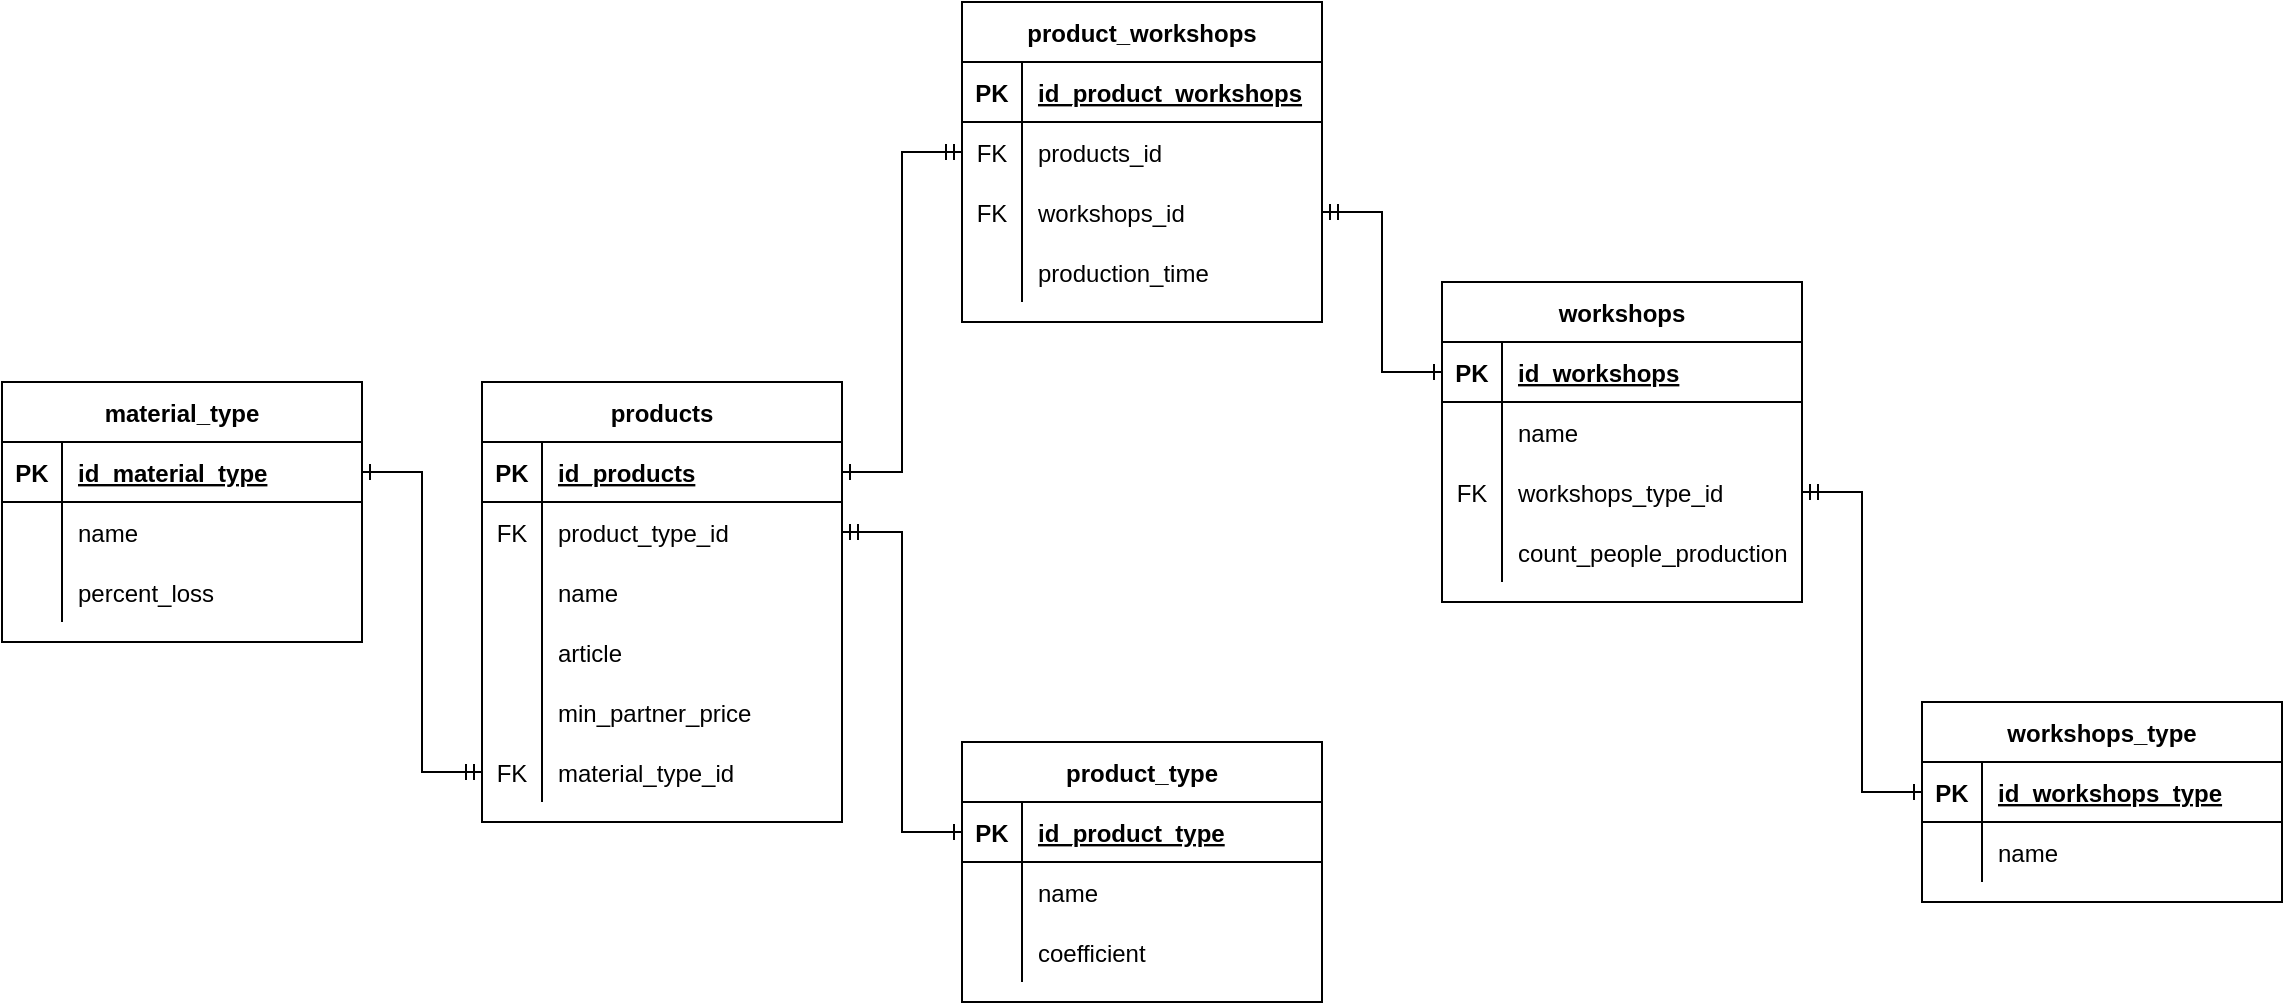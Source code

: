 <mxfile version="27.0.9">
  <diagram id="ZRG7XLWuQQoyHT7KG894" name="ER">
    <mxGraphModel dx="1426" dy="841" grid="1" gridSize="10" guides="1" tooltips="1" connect="1" arrows="1" fold="1" page="1" pageScale="1" pageWidth="1600" pageHeight="900" math="0" shadow="0">
      <root>
        <mxCell id="0" />
        <mxCell id="1" parent="0" />
        <mxCell id="ilZyUdbpqLXXamPUph2M-1" value="material_type" style="shape=table;startSize=30;container=1;collapsible=1;childLayout=tableLayout;fixedRows=1;rowLines=0;fontStyle=1;align=center;resizeLast=1;" parent="1" vertex="1">
          <mxGeometry x="330" y="400" width="180" height="130" as="geometry" />
        </mxCell>
        <mxCell id="ilZyUdbpqLXXamPUph2M-2" value="" style="shape=partialRectangle;collapsible=0;dropTarget=0;pointerEvents=0;fillColor=none;top=0;left=0;bottom=1;right=0;points=[[0,0.5],[1,0.5]];portConstraint=eastwest;" parent="ilZyUdbpqLXXamPUph2M-1" vertex="1">
          <mxGeometry y="30" width="180" height="30" as="geometry" />
        </mxCell>
        <mxCell id="ilZyUdbpqLXXamPUph2M-3" value="PK" style="shape=partialRectangle;connectable=0;fillColor=none;top=0;left=0;bottom=0;right=0;fontStyle=1;overflow=hidden;" parent="ilZyUdbpqLXXamPUph2M-2" vertex="1">
          <mxGeometry width="30" height="30" as="geometry" />
        </mxCell>
        <mxCell id="ilZyUdbpqLXXamPUph2M-4" value="id_material_type" style="shape=partialRectangle;connectable=0;fillColor=none;top=0;left=0;bottom=0;right=0;align=left;spacingLeft=6;fontStyle=5;overflow=hidden;" parent="ilZyUdbpqLXXamPUph2M-2" vertex="1">
          <mxGeometry x="30" width="150" height="30" as="geometry" />
        </mxCell>
        <mxCell id="ilZyUdbpqLXXamPUph2M-5" value="" style="shape=partialRectangle;collapsible=0;dropTarget=0;pointerEvents=0;fillColor=none;top=0;left=0;bottom=0;right=0;points=[[0,0.5],[1,0.5]];portConstraint=eastwest;" parent="ilZyUdbpqLXXamPUph2M-1" vertex="1">
          <mxGeometry y="60" width="180" height="30" as="geometry" />
        </mxCell>
        <mxCell id="ilZyUdbpqLXXamPUph2M-6" value="" style="shape=partialRectangle;connectable=0;fillColor=none;top=0;left=0;bottom=0;right=0;editable=1;overflow=hidden;" parent="ilZyUdbpqLXXamPUph2M-5" vertex="1">
          <mxGeometry width="30" height="30" as="geometry" />
        </mxCell>
        <mxCell id="ilZyUdbpqLXXamPUph2M-7" value="name" style="shape=partialRectangle;connectable=0;fillColor=none;top=0;left=0;bottom=0;right=0;align=left;spacingLeft=6;overflow=hidden;" parent="ilZyUdbpqLXXamPUph2M-5" vertex="1">
          <mxGeometry x="30" width="150" height="30" as="geometry" />
        </mxCell>
        <mxCell id="ilZyUdbpqLXXamPUph2M-8" value="" style="shape=partialRectangle;collapsible=0;dropTarget=0;pointerEvents=0;fillColor=none;top=0;left=0;bottom=0;right=0;points=[[0,0.5],[1,0.5]];portConstraint=eastwest;" parent="ilZyUdbpqLXXamPUph2M-1" vertex="1">
          <mxGeometry y="90" width="180" height="30" as="geometry" />
        </mxCell>
        <mxCell id="ilZyUdbpqLXXamPUph2M-9" value="" style="shape=partialRectangle;connectable=0;fillColor=none;top=0;left=0;bottom=0;right=0;editable=1;overflow=hidden;" parent="ilZyUdbpqLXXamPUph2M-8" vertex="1">
          <mxGeometry width="30" height="30" as="geometry" />
        </mxCell>
        <mxCell id="ilZyUdbpqLXXamPUph2M-10" value="percent_loss" style="shape=partialRectangle;connectable=0;fillColor=none;top=0;left=0;bottom=0;right=0;align=left;spacingLeft=6;overflow=hidden;" parent="ilZyUdbpqLXXamPUph2M-8" vertex="1">
          <mxGeometry x="30" width="150" height="30" as="geometry" />
        </mxCell>
        <mxCell id="ilZyUdbpqLXXamPUph2M-14" value="product_workshops" style="shape=table;startSize=30;container=1;collapsible=1;childLayout=tableLayout;fixedRows=1;rowLines=0;fontStyle=1;align=center;resizeLast=1;" parent="1" vertex="1">
          <mxGeometry x="810" y="210" width="180" height="160" as="geometry" />
        </mxCell>
        <mxCell id="ilZyUdbpqLXXamPUph2M-15" value="" style="shape=partialRectangle;collapsible=0;dropTarget=0;pointerEvents=0;fillColor=none;top=0;left=0;bottom=1;right=0;points=[[0,0.5],[1,0.5]];portConstraint=eastwest;" parent="ilZyUdbpqLXXamPUph2M-14" vertex="1">
          <mxGeometry y="30" width="180" height="30" as="geometry" />
        </mxCell>
        <mxCell id="ilZyUdbpqLXXamPUph2M-16" value="PK" style="shape=partialRectangle;connectable=0;fillColor=none;top=0;left=0;bottom=0;right=0;fontStyle=1;overflow=hidden;" parent="ilZyUdbpqLXXamPUph2M-15" vertex="1">
          <mxGeometry width="30" height="30" as="geometry" />
        </mxCell>
        <mxCell id="ilZyUdbpqLXXamPUph2M-17" value="id_product_workshops" style="shape=partialRectangle;connectable=0;fillColor=none;top=0;left=0;bottom=0;right=0;align=left;spacingLeft=6;fontStyle=5;overflow=hidden;" parent="ilZyUdbpqLXXamPUph2M-15" vertex="1">
          <mxGeometry x="30" width="150" height="30" as="geometry" />
        </mxCell>
        <mxCell id="ilZyUdbpqLXXamPUph2M-18" value="" style="shape=partialRectangle;collapsible=0;dropTarget=0;pointerEvents=0;fillColor=none;top=0;left=0;bottom=0;right=0;points=[[0,0.5],[1,0.5]];portConstraint=eastwest;" parent="ilZyUdbpqLXXamPUph2M-14" vertex="1">
          <mxGeometry y="60" width="180" height="30" as="geometry" />
        </mxCell>
        <mxCell id="ilZyUdbpqLXXamPUph2M-19" value="FK" style="shape=partialRectangle;connectable=0;fillColor=none;top=0;left=0;bottom=0;right=0;editable=1;overflow=hidden;" parent="ilZyUdbpqLXXamPUph2M-18" vertex="1">
          <mxGeometry width="30" height="30" as="geometry" />
        </mxCell>
        <mxCell id="ilZyUdbpqLXXamPUph2M-20" value="products_id" style="shape=partialRectangle;connectable=0;fillColor=none;top=0;left=0;bottom=0;right=0;align=left;spacingLeft=6;overflow=hidden;" parent="ilZyUdbpqLXXamPUph2M-18" vertex="1">
          <mxGeometry x="30" width="150" height="30" as="geometry" />
        </mxCell>
        <mxCell id="ilZyUdbpqLXXamPUph2M-21" value="" style="shape=partialRectangle;collapsible=0;dropTarget=0;pointerEvents=0;fillColor=none;top=0;left=0;bottom=0;right=0;points=[[0,0.5],[1,0.5]];portConstraint=eastwest;" parent="ilZyUdbpqLXXamPUph2M-14" vertex="1">
          <mxGeometry y="90" width="180" height="30" as="geometry" />
        </mxCell>
        <mxCell id="ilZyUdbpqLXXamPUph2M-22" value="FK" style="shape=partialRectangle;connectable=0;fillColor=none;top=0;left=0;bottom=0;right=0;editable=1;overflow=hidden;" parent="ilZyUdbpqLXXamPUph2M-21" vertex="1">
          <mxGeometry width="30" height="30" as="geometry" />
        </mxCell>
        <mxCell id="ilZyUdbpqLXXamPUph2M-23" value="workshops_id" style="shape=partialRectangle;connectable=0;fillColor=none;top=0;left=0;bottom=0;right=0;align=left;spacingLeft=6;overflow=hidden;" parent="ilZyUdbpqLXXamPUph2M-21" vertex="1">
          <mxGeometry x="30" width="150" height="30" as="geometry" />
        </mxCell>
        <mxCell id="ilZyUdbpqLXXamPUph2M-24" value="" style="shape=partialRectangle;collapsible=0;dropTarget=0;pointerEvents=0;fillColor=none;top=0;left=0;bottom=0;right=0;points=[[0,0.5],[1,0.5]];portConstraint=eastwest;" parent="ilZyUdbpqLXXamPUph2M-14" vertex="1">
          <mxGeometry y="120" width="180" height="30" as="geometry" />
        </mxCell>
        <mxCell id="ilZyUdbpqLXXamPUph2M-25" value="" style="shape=partialRectangle;connectable=0;fillColor=none;top=0;left=0;bottom=0;right=0;editable=1;overflow=hidden;" parent="ilZyUdbpqLXXamPUph2M-24" vertex="1">
          <mxGeometry width="30" height="30" as="geometry" />
        </mxCell>
        <mxCell id="ilZyUdbpqLXXamPUph2M-26" value="production_time" style="shape=partialRectangle;connectable=0;fillColor=none;top=0;left=0;bottom=0;right=0;align=left;spacingLeft=6;overflow=hidden;" parent="ilZyUdbpqLXXamPUph2M-24" vertex="1">
          <mxGeometry x="30" width="150" height="30" as="geometry" />
        </mxCell>
        <mxCell id="ilZyUdbpqLXXamPUph2M-27" value="product_type" style="shape=table;startSize=30;container=1;collapsible=1;childLayout=tableLayout;fixedRows=1;rowLines=0;fontStyle=1;align=center;resizeLast=1;" parent="1" vertex="1">
          <mxGeometry x="810" y="580" width="180" height="130" as="geometry" />
        </mxCell>
        <mxCell id="ilZyUdbpqLXXamPUph2M-28" value="" style="shape=partialRectangle;collapsible=0;dropTarget=0;pointerEvents=0;fillColor=none;top=0;left=0;bottom=1;right=0;points=[[0,0.5],[1,0.5]];portConstraint=eastwest;" parent="ilZyUdbpqLXXamPUph2M-27" vertex="1">
          <mxGeometry y="30" width="180" height="30" as="geometry" />
        </mxCell>
        <mxCell id="ilZyUdbpqLXXamPUph2M-29" value="PK" style="shape=partialRectangle;connectable=0;fillColor=none;top=0;left=0;bottom=0;right=0;fontStyle=1;overflow=hidden;" parent="ilZyUdbpqLXXamPUph2M-28" vertex="1">
          <mxGeometry width="30" height="30" as="geometry" />
        </mxCell>
        <mxCell id="ilZyUdbpqLXXamPUph2M-30" value="id_product_type" style="shape=partialRectangle;connectable=0;fillColor=none;top=0;left=0;bottom=0;right=0;align=left;spacingLeft=6;fontStyle=5;overflow=hidden;" parent="ilZyUdbpqLXXamPUph2M-28" vertex="1">
          <mxGeometry x="30" width="150" height="30" as="geometry" />
        </mxCell>
        <mxCell id="ilZyUdbpqLXXamPUph2M-31" value="" style="shape=partialRectangle;collapsible=0;dropTarget=0;pointerEvents=0;fillColor=none;top=0;left=0;bottom=0;right=0;points=[[0,0.5],[1,0.5]];portConstraint=eastwest;" parent="ilZyUdbpqLXXamPUph2M-27" vertex="1">
          <mxGeometry y="60" width="180" height="30" as="geometry" />
        </mxCell>
        <mxCell id="ilZyUdbpqLXXamPUph2M-32" value="" style="shape=partialRectangle;connectable=0;fillColor=none;top=0;left=0;bottom=0;right=0;editable=1;overflow=hidden;" parent="ilZyUdbpqLXXamPUph2M-31" vertex="1">
          <mxGeometry width="30" height="30" as="geometry" />
        </mxCell>
        <mxCell id="ilZyUdbpqLXXamPUph2M-33" value="name" style="shape=partialRectangle;connectable=0;fillColor=none;top=0;left=0;bottom=0;right=0;align=left;spacingLeft=6;overflow=hidden;" parent="ilZyUdbpqLXXamPUph2M-31" vertex="1">
          <mxGeometry x="30" width="150" height="30" as="geometry" />
        </mxCell>
        <mxCell id="ilZyUdbpqLXXamPUph2M-34" value="" style="shape=partialRectangle;collapsible=0;dropTarget=0;pointerEvents=0;fillColor=none;top=0;left=0;bottom=0;right=0;points=[[0,0.5],[1,0.5]];portConstraint=eastwest;" parent="ilZyUdbpqLXXamPUph2M-27" vertex="1">
          <mxGeometry y="90" width="180" height="30" as="geometry" />
        </mxCell>
        <mxCell id="ilZyUdbpqLXXamPUph2M-35" value="" style="shape=partialRectangle;connectable=0;fillColor=none;top=0;left=0;bottom=0;right=0;editable=1;overflow=hidden;" parent="ilZyUdbpqLXXamPUph2M-34" vertex="1">
          <mxGeometry width="30" height="30" as="geometry" />
        </mxCell>
        <mxCell id="ilZyUdbpqLXXamPUph2M-36" value="coefficient" style="shape=partialRectangle;connectable=0;fillColor=none;top=0;left=0;bottom=0;right=0;align=left;spacingLeft=6;overflow=hidden;" parent="ilZyUdbpqLXXamPUph2M-34" vertex="1">
          <mxGeometry x="30" width="150" height="30" as="geometry" />
        </mxCell>
        <mxCell id="ilZyUdbpqLXXamPUph2M-40" value="products" style="shape=table;startSize=30;container=1;collapsible=1;childLayout=tableLayout;fixedRows=1;rowLines=0;fontStyle=1;align=center;resizeLast=1;" parent="1" vertex="1">
          <mxGeometry x="570" y="400" width="180" height="220" as="geometry" />
        </mxCell>
        <mxCell id="ilZyUdbpqLXXamPUph2M-41" value="" style="shape=partialRectangle;collapsible=0;dropTarget=0;pointerEvents=0;fillColor=none;top=0;left=0;bottom=1;right=0;points=[[0,0.5],[1,0.5]];portConstraint=eastwest;" parent="ilZyUdbpqLXXamPUph2M-40" vertex="1">
          <mxGeometry y="30" width="180" height="30" as="geometry" />
        </mxCell>
        <mxCell id="ilZyUdbpqLXXamPUph2M-42" value="PK" style="shape=partialRectangle;connectable=0;fillColor=none;top=0;left=0;bottom=0;right=0;fontStyle=1;overflow=hidden;" parent="ilZyUdbpqLXXamPUph2M-41" vertex="1">
          <mxGeometry width="30" height="30" as="geometry" />
        </mxCell>
        <mxCell id="ilZyUdbpqLXXamPUph2M-43" value="id_products" style="shape=partialRectangle;connectable=0;fillColor=none;top=0;left=0;bottom=0;right=0;align=left;spacingLeft=6;fontStyle=5;overflow=hidden;" parent="ilZyUdbpqLXXamPUph2M-41" vertex="1">
          <mxGeometry x="30" width="150" height="30" as="geometry" />
        </mxCell>
        <mxCell id="ilZyUdbpqLXXamPUph2M-44" value="" style="shape=partialRectangle;collapsible=0;dropTarget=0;pointerEvents=0;fillColor=none;top=0;left=0;bottom=0;right=0;points=[[0,0.5],[1,0.5]];portConstraint=eastwest;" parent="ilZyUdbpqLXXamPUph2M-40" vertex="1">
          <mxGeometry y="60" width="180" height="30" as="geometry" />
        </mxCell>
        <mxCell id="ilZyUdbpqLXXamPUph2M-45" value="FK" style="shape=partialRectangle;connectable=0;fillColor=none;top=0;left=0;bottom=0;right=0;editable=1;overflow=hidden;" parent="ilZyUdbpqLXXamPUph2M-44" vertex="1">
          <mxGeometry width="30" height="30" as="geometry" />
        </mxCell>
        <mxCell id="ilZyUdbpqLXXamPUph2M-46" value="product_type_id" style="shape=partialRectangle;connectable=0;fillColor=none;top=0;left=0;bottom=0;right=0;align=left;spacingLeft=6;overflow=hidden;" parent="ilZyUdbpqLXXamPUph2M-44" vertex="1">
          <mxGeometry x="30" width="150" height="30" as="geometry" />
        </mxCell>
        <mxCell id="ilZyUdbpqLXXamPUph2M-47" value="" style="shape=partialRectangle;collapsible=0;dropTarget=0;pointerEvents=0;fillColor=none;top=0;left=0;bottom=0;right=0;points=[[0,0.5],[1,0.5]];portConstraint=eastwest;" parent="ilZyUdbpqLXXamPUph2M-40" vertex="1">
          <mxGeometry y="90" width="180" height="30" as="geometry" />
        </mxCell>
        <mxCell id="ilZyUdbpqLXXamPUph2M-48" value="" style="shape=partialRectangle;connectable=0;fillColor=none;top=0;left=0;bottom=0;right=0;editable=1;overflow=hidden;" parent="ilZyUdbpqLXXamPUph2M-47" vertex="1">
          <mxGeometry width="30" height="30" as="geometry" />
        </mxCell>
        <mxCell id="ilZyUdbpqLXXamPUph2M-49" value="name" style="shape=partialRectangle;connectable=0;fillColor=none;top=0;left=0;bottom=0;right=0;align=left;spacingLeft=6;overflow=hidden;" parent="ilZyUdbpqLXXamPUph2M-47" vertex="1">
          <mxGeometry x="30" width="150" height="30" as="geometry" />
        </mxCell>
        <mxCell id="ilZyUdbpqLXXamPUph2M-50" value="" style="shape=partialRectangle;collapsible=0;dropTarget=0;pointerEvents=0;fillColor=none;top=0;left=0;bottom=0;right=0;points=[[0,0.5],[1,0.5]];portConstraint=eastwest;" parent="ilZyUdbpqLXXamPUph2M-40" vertex="1">
          <mxGeometry y="120" width="180" height="30" as="geometry" />
        </mxCell>
        <mxCell id="ilZyUdbpqLXXamPUph2M-51" value="" style="shape=partialRectangle;connectable=0;fillColor=none;top=0;left=0;bottom=0;right=0;editable=1;overflow=hidden;" parent="ilZyUdbpqLXXamPUph2M-50" vertex="1">
          <mxGeometry width="30" height="30" as="geometry" />
        </mxCell>
        <mxCell id="ilZyUdbpqLXXamPUph2M-52" value="article" style="shape=partialRectangle;connectable=0;fillColor=none;top=0;left=0;bottom=0;right=0;align=left;spacingLeft=6;overflow=hidden;" parent="ilZyUdbpqLXXamPUph2M-50" vertex="1">
          <mxGeometry x="30" width="150" height="30" as="geometry" />
        </mxCell>
        <mxCell id="ilZyUdbpqLXXamPUph2M-79" style="shape=partialRectangle;collapsible=0;dropTarget=0;pointerEvents=0;fillColor=none;top=0;left=0;bottom=0;right=0;points=[[0,0.5],[1,0.5]];portConstraint=eastwest;" parent="ilZyUdbpqLXXamPUph2M-40" vertex="1">
          <mxGeometry y="150" width="180" height="30" as="geometry" />
        </mxCell>
        <mxCell id="ilZyUdbpqLXXamPUph2M-80" style="shape=partialRectangle;connectable=0;fillColor=none;top=0;left=0;bottom=0;right=0;editable=1;overflow=hidden;" parent="ilZyUdbpqLXXamPUph2M-79" vertex="1">
          <mxGeometry width="30" height="30" as="geometry" />
        </mxCell>
        <mxCell id="ilZyUdbpqLXXamPUph2M-81" value="min_partner_price" style="shape=partialRectangle;connectable=0;fillColor=none;top=0;left=0;bottom=0;right=0;align=left;spacingLeft=6;overflow=hidden;" parent="ilZyUdbpqLXXamPUph2M-79" vertex="1">
          <mxGeometry x="30" width="150" height="30" as="geometry" />
        </mxCell>
        <mxCell id="ilZyUdbpqLXXamPUph2M-82" style="shape=partialRectangle;collapsible=0;dropTarget=0;pointerEvents=0;fillColor=none;top=0;left=0;bottom=0;right=0;points=[[0,0.5],[1,0.5]];portConstraint=eastwest;" parent="ilZyUdbpqLXXamPUph2M-40" vertex="1">
          <mxGeometry y="180" width="180" height="30" as="geometry" />
        </mxCell>
        <mxCell id="ilZyUdbpqLXXamPUph2M-83" value="FK" style="shape=partialRectangle;connectable=0;fillColor=none;top=0;left=0;bottom=0;right=0;editable=1;overflow=hidden;" parent="ilZyUdbpqLXXamPUph2M-82" vertex="1">
          <mxGeometry width="30" height="30" as="geometry" />
        </mxCell>
        <mxCell id="ilZyUdbpqLXXamPUph2M-84" value="material_type_id" style="shape=partialRectangle;connectable=0;fillColor=none;top=0;left=0;bottom=0;right=0;align=left;spacingLeft=6;overflow=hidden;" parent="ilZyUdbpqLXXamPUph2M-82" vertex="1">
          <mxGeometry x="30" width="150" height="30" as="geometry" />
        </mxCell>
        <mxCell id="ilZyUdbpqLXXamPUph2M-53" value="workshops" style="shape=table;startSize=30;container=1;collapsible=1;childLayout=tableLayout;fixedRows=1;rowLines=0;fontStyle=1;align=center;resizeLast=1;" parent="1" vertex="1">
          <mxGeometry x="1050" y="350" width="180" height="160" as="geometry" />
        </mxCell>
        <mxCell id="ilZyUdbpqLXXamPUph2M-54" value="" style="shape=partialRectangle;collapsible=0;dropTarget=0;pointerEvents=0;fillColor=none;top=0;left=0;bottom=1;right=0;points=[[0,0.5],[1,0.5]];portConstraint=eastwest;" parent="ilZyUdbpqLXXamPUph2M-53" vertex="1">
          <mxGeometry y="30" width="180" height="30" as="geometry" />
        </mxCell>
        <mxCell id="ilZyUdbpqLXXamPUph2M-55" value="PK" style="shape=partialRectangle;connectable=0;fillColor=none;top=0;left=0;bottom=0;right=0;fontStyle=1;overflow=hidden;" parent="ilZyUdbpqLXXamPUph2M-54" vertex="1">
          <mxGeometry width="30" height="30" as="geometry">
            <mxRectangle width="30" height="30" as="alternateBounds" />
          </mxGeometry>
        </mxCell>
        <mxCell id="ilZyUdbpqLXXamPUph2M-56" value="id_workshops" style="shape=partialRectangle;connectable=0;fillColor=none;top=0;left=0;bottom=0;right=0;align=left;spacingLeft=6;fontStyle=5;overflow=hidden;" parent="ilZyUdbpqLXXamPUph2M-54" vertex="1">
          <mxGeometry x="30" width="150" height="30" as="geometry">
            <mxRectangle width="150" height="30" as="alternateBounds" />
          </mxGeometry>
        </mxCell>
        <mxCell id="ilZyUdbpqLXXamPUph2M-57" value="" style="shape=partialRectangle;collapsible=0;dropTarget=0;pointerEvents=0;fillColor=none;top=0;left=0;bottom=0;right=0;points=[[0,0.5],[1,0.5]];portConstraint=eastwest;" parent="ilZyUdbpqLXXamPUph2M-53" vertex="1">
          <mxGeometry y="60" width="180" height="30" as="geometry" />
        </mxCell>
        <mxCell id="ilZyUdbpqLXXamPUph2M-58" value="" style="shape=partialRectangle;connectable=0;fillColor=none;top=0;left=0;bottom=0;right=0;editable=1;overflow=hidden;" parent="ilZyUdbpqLXXamPUph2M-57" vertex="1">
          <mxGeometry width="30" height="30" as="geometry">
            <mxRectangle width="30" height="30" as="alternateBounds" />
          </mxGeometry>
        </mxCell>
        <mxCell id="ilZyUdbpqLXXamPUph2M-59" value="name" style="shape=partialRectangle;connectable=0;fillColor=none;top=0;left=0;bottom=0;right=0;align=left;spacingLeft=6;overflow=hidden;" parent="ilZyUdbpqLXXamPUph2M-57" vertex="1">
          <mxGeometry x="30" width="150" height="30" as="geometry">
            <mxRectangle width="150" height="30" as="alternateBounds" />
          </mxGeometry>
        </mxCell>
        <mxCell id="ilZyUdbpqLXXamPUph2M-60" value="" style="shape=partialRectangle;collapsible=0;dropTarget=0;pointerEvents=0;fillColor=none;top=0;left=0;bottom=0;right=0;points=[[0,0.5],[1,0.5]];portConstraint=eastwest;" parent="ilZyUdbpqLXXamPUph2M-53" vertex="1">
          <mxGeometry y="90" width="180" height="30" as="geometry" />
        </mxCell>
        <mxCell id="ilZyUdbpqLXXamPUph2M-61" value="FK" style="shape=partialRectangle;connectable=0;fillColor=none;top=0;left=0;bottom=0;right=0;editable=1;overflow=hidden;" parent="ilZyUdbpqLXXamPUph2M-60" vertex="1">
          <mxGeometry width="30" height="30" as="geometry">
            <mxRectangle width="30" height="30" as="alternateBounds" />
          </mxGeometry>
        </mxCell>
        <mxCell id="ilZyUdbpqLXXamPUph2M-62" value="workshops_type_id" style="shape=partialRectangle;connectable=0;fillColor=none;top=0;left=0;bottom=0;right=0;align=left;spacingLeft=6;overflow=hidden;" parent="ilZyUdbpqLXXamPUph2M-60" vertex="1">
          <mxGeometry x="30" width="150" height="30" as="geometry">
            <mxRectangle width="150" height="30" as="alternateBounds" />
          </mxGeometry>
        </mxCell>
        <mxCell id="ilZyUdbpqLXXamPUph2M-63" value="" style="shape=partialRectangle;collapsible=0;dropTarget=0;pointerEvents=0;fillColor=none;top=0;left=0;bottom=0;right=0;points=[[0,0.5],[1,0.5]];portConstraint=eastwest;" parent="ilZyUdbpqLXXamPUph2M-53" vertex="1">
          <mxGeometry y="120" width="180" height="30" as="geometry" />
        </mxCell>
        <mxCell id="ilZyUdbpqLXXamPUph2M-64" value="" style="shape=partialRectangle;connectable=0;fillColor=none;top=0;left=0;bottom=0;right=0;editable=1;overflow=hidden;" parent="ilZyUdbpqLXXamPUph2M-63" vertex="1">
          <mxGeometry width="30" height="30" as="geometry">
            <mxRectangle width="30" height="30" as="alternateBounds" />
          </mxGeometry>
        </mxCell>
        <mxCell id="ilZyUdbpqLXXamPUph2M-65" value="count_people_production" style="shape=partialRectangle;connectable=0;fillColor=none;top=0;left=0;bottom=0;right=0;align=left;spacingLeft=6;overflow=hidden;" parent="ilZyUdbpqLXXamPUph2M-63" vertex="1">
          <mxGeometry x="30" width="150" height="30" as="geometry">
            <mxRectangle width="150" height="30" as="alternateBounds" />
          </mxGeometry>
        </mxCell>
        <mxCell id="ilZyUdbpqLXXamPUph2M-66" value="workshops_type" style="shape=table;startSize=30;container=1;collapsible=1;childLayout=tableLayout;fixedRows=1;rowLines=0;fontStyle=1;align=center;resizeLast=1;" parent="1" vertex="1">
          <mxGeometry x="1290" y="560" width="180" height="100" as="geometry" />
        </mxCell>
        <mxCell id="ilZyUdbpqLXXamPUph2M-67" value="" style="shape=partialRectangle;collapsible=0;dropTarget=0;pointerEvents=0;fillColor=none;top=0;left=0;bottom=1;right=0;points=[[0,0.5],[1,0.5]];portConstraint=eastwest;" parent="ilZyUdbpqLXXamPUph2M-66" vertex="1">
          <mxGeometry y="30" width="180" height="30" as="geometry" />
        </mxCell>
        <mxCell id="ilZyUdbpqLXXamPUph2M-68" value="PK" style="shape=partialRectangle;connectable=0;fillColor=none;top=0;left=0;bottom=0;right=0;fontStyle=1;overflow=hidden;" parent="ilZyUdbpqLXXamPUph2M-67" vertex="1">
          <mxGeometry width="30" height="30" as="geometry" />
        </mxCell>
        <mxCell id="ilZyUdbpqLXXamPUph2M-69" value="id_workshops_type" style="shape=partialRectangle;connectable=0;fillColor=none;top=0;left=0;bottom=0;right=0;align=left;spacingLeft=6;fontStyle=5;overflow=hidden;" parent="ilZyUdbpqLXXamPUph2M-67" vertex="1">
          <mxGeometry x="30" width="150" height="30" as="geometry" />
        </mxCell>
        <mxCell id="ilZyUdbpqLXXamPUph2M-70" value="" style="shape=partialRectangle;collapsible=0;dropTarget=0;pointerEvents=0;fillColor=none;top=0;left=0;bottom=0;right=0;points=[[0,0.5],[1,0.5]];portConstraint=eastwest;" parent="ilZyUdbpqLXXamPUph2M-66" vertex="1">
          <mxGeometry y="60" width="180" height="30" as="geometry" />
        </mxCell>
        <mxCell id="ilZyUdbpqLXXamPUph2M-71" value="" style="shape=partialRectangle;connectable=0;fillColor=none;top=0;left=0;bottom=0;right=0;editable=1;overflow=hidden;" parent="ilZyUdbpqLXXamPUph2M-70" vertex="1">
          <mxGeometry width="30" height="30" as="geometry" />
        </mxCell>
        <mxCell id="ilZyUdbpqLXXamPUph2M-72" value="name" style="shape=partialRectangle;connectable=0;fillColor=none;top=0;left=0;bottom=0;right=0;align=left;spacingLeft=6;overflow=hidden;" parent="ilZyUdbpqLXXamPUph2M-70" vertex="1">
          <mxGeometry x="30" width="150" height="30" as="geometry" />
        </mxCell>
        <mxCell id="ilZyUdbpqLXXamPUph2M-86" value="" style="fontSize=12;html=1;endArrow=ERone;startArrow=ERmandOne;endFill=0;exitX=1;exitY=0.5;exitDx=0;exitDy=0;entryX=0;entryY=0.5;entryDx=0;entryDy=0;edgeStyle=orthogonalEdgeStyle;startSize=6;rounded=0;" parent="1" source="ilZyUdbpqLXXamPUph2M-60" target="ilZyUdbpqLXXamPUph2M-67" edge="1">
          <mxGeometry width="100" height="100" relative="1" as="geometry">
            <mxPoint x="980" y="530" as="sourcePoint" />
            <mxPoint x="1080" y="430" as="targetPoint" />
          </mxGeometry>
        </mxCell>
        <mxCell id="ilZyUdbpqLXXamPUph2M-87" value="" style="edgeStyle=entityRelationEdgeStyle;fontSize=12;html=1;endArrow=ERone;startArrow=ERmandOne;endFill=0;exitX=1;exitY=0.5;exitDx=0;exitDy=0;entryX=0;entryY=0.5;entryDx=0;entryDy=0;rounded=0;" parent="1" source="ilZyUdbpqLXXamPUph2M-44" target="ilZyUdbpqLXXamPUph2M-28" edge="1">
          <mxGeometry width="100" height="100" relative="1" as="geometry">
            <mxPoint x="840" y="480" as="sourcePoint" />
            <mxPoint x="900" y="610" as="targetPoint" />
          </mxGeometry>
        </mxCell>
        <mxCell id="ilZyUdbpqLXXamPUph2M-88" value="" style="edgeStyle=entityRelationEdgeStyle;fontSize=12;html=1;endArrow=ERone;startArrow=ERmandOne;endFill=0;exitX=0;exitY=0.5;exitDx=0;exitDy=0;entryX=1;entryY=0.5;entryDx=0;entryDy=0;rounded=0;" parent="1" source="ilZyUdbpqLXXamPUph2M-82" target="ilZyUdbpqLXXamPUph2M-2" edge="1">
          <mxGeometry width="100" height="100" relative="1" as="geometry">
            <mxPoint x="520" y="465" as="sourcePoint" />
            <mxPoint x="580" y="595" as="targetPoint" />
          </mxGeometry>
        </mxCell>
        <mxCell id="ilZyUdbpqLXXamPUph2M-89" value="" style="edgeStyle=entityRelationEdgeStyle;fontSize=12;html=1;endArrow=ERone;startArrow=ERmandOne;endFill=0;exitX=0;exitY=0.5;exitDx=0;exitDy=0;entryX=1;entryY=0.5;entryDx=0;entryDy=0;rounded=0;" parent="1" source="ilZyUdbpqLXXamPUph2M-18" target="ilZyUdbpqLXXamPUph2M-41" edge="1">
          <mxGeometry width="100" height="100" relative="1" as="geometry">
            <mxPoint x="460" y="470" as="sourcePoint" />
            <mxPoint x="520" y="600" as="targetPoint" />
          </mxGeometry>
        </mxCell>
        <mxCell id="ilZyUdbpqLXXamPUph2M-90" value="" style="edgeStyle=entityRelationEdgeStyle;fontSize=12;html=1;endArrow=ERone;startArrow=ERmandOne;endFill=0;exitX=1;exitY=0.5;exitDx=0;exitDy=0;entryX=0;entryY=0.5;entryDx=0;entryDy=0;rounded=0;" parent="1" source="ilZyUdbpqLXXamPUph2M-21" target="ilZyUdbpqLXXamPUph2M-54" edge="1">
          <mxGeometry width="100" height="100" relative="1" as="geometry">
            <mxPoint x="440" y="470" as="sourcePoint" />
            <mxPoint x="500" y="600" as="targetPoint" />
          </mxGeometry>
        </mxCell>
      </root>
    </mxGraphModel>
  </diagram>
</mxfile>
